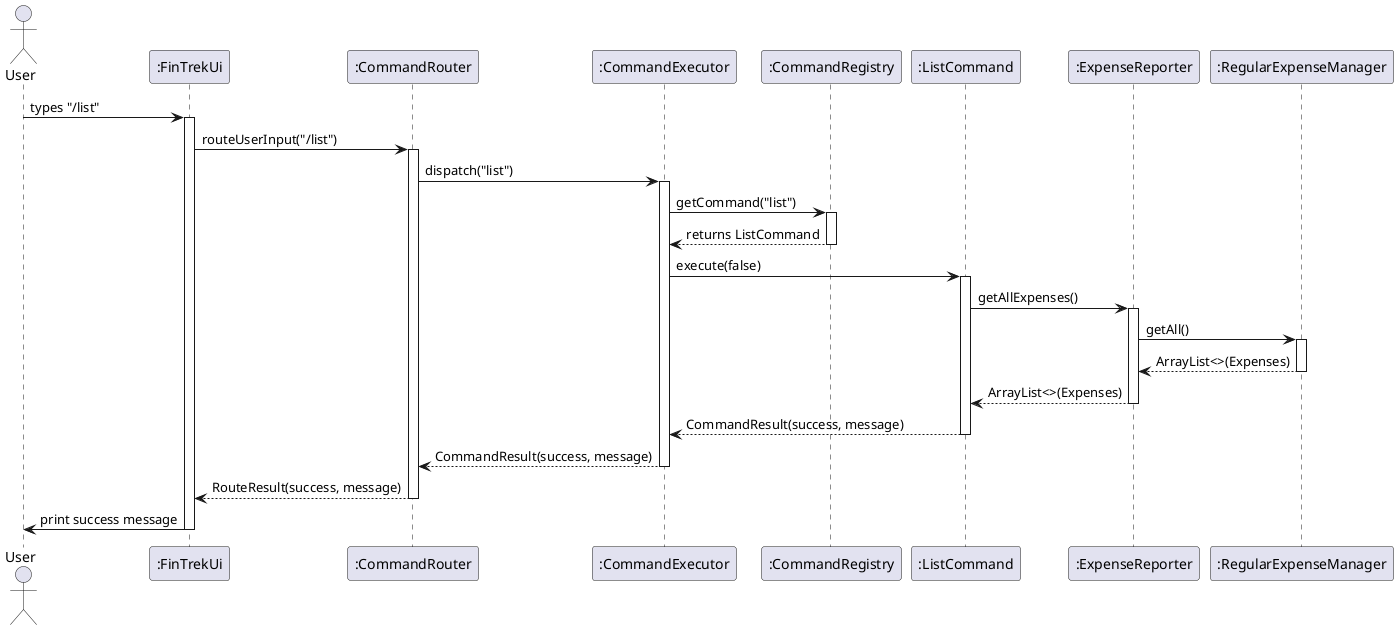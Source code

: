 @startuml
'https://plantuml.com/sequence-diagram

actor User
participant ":FinTrekUi" as FinTrek
participant ":CommandRouter" as Router
participant ":CommandExecutor" as Executor
participant ":CommandRegistry" as Registry
participant ":ListCommand" as ListCmd
participant ":ExpenseReporter" as ExpenseSvc
participant ":RegularExpenseManager" as RegExpMgr

User -> FinTrek : types "/list"
activate FinTrek

FinTrek -> Router : routeUserInput("/list")
activate Router

Router -> Executor : dispatch("list")
activate Executor

Executor -> Registry : getCommand("list")
activate Registry

Registry --> Executor : returns ListCommand
deactivate Registry

Executor -> ListCmd : execute(false)
activate ListCmd

ListCmd -> ExpenseSvc : getAllExpenses()
activate ExpenseSvc

ExpenseSvc -> RegExpMgr : getAll()
activate RegExpMgr

RegExpMgr --> ExpenseSvc : ArrayList<>(Expenses)
deactivate RegExpMgr

ExpenseSvc --> ListCmd : ArrayList<>(Expenses)
deactivate ExpenseSvc

ListCmd --> Executor : CommandResult(success, message)
deactivate ListCmd

Executor --> Router : CommandResult(success, message)
deactivate Executor

Router --> FinTrek : RouteResult(success, message)
deactivate Router

FinTrek -> User : print success message
deactivate FinTrek

@enduml